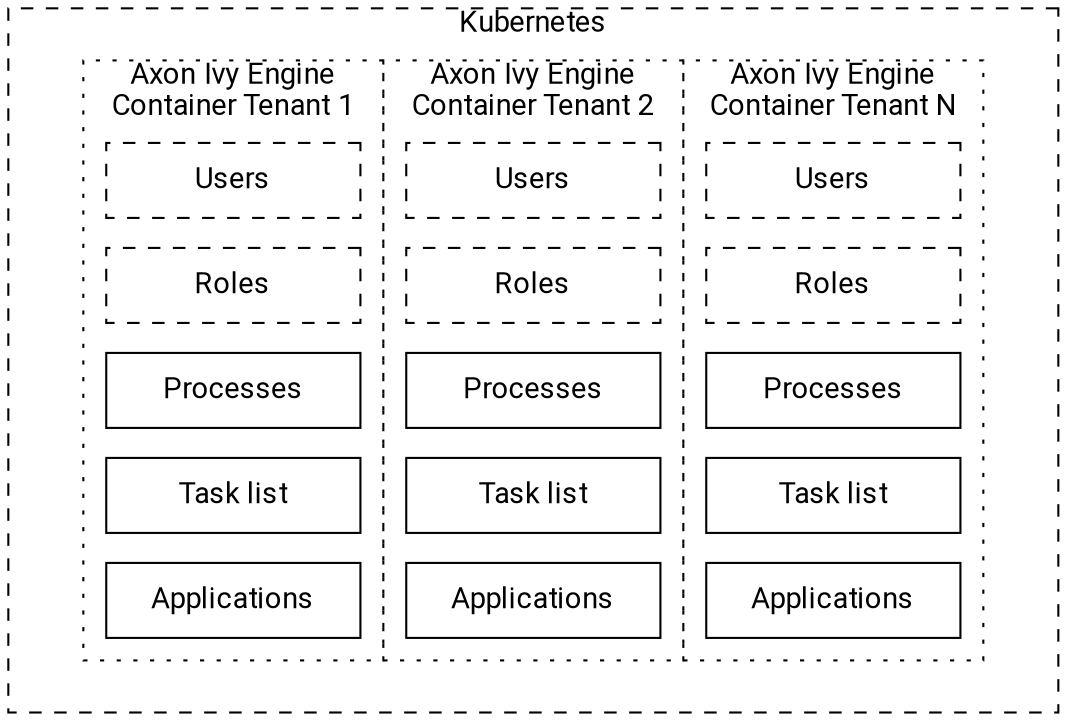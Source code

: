 digraph engine {
  layout=neato;
  node [shape=box, fontname="Roboto,Helvetica Neue,Arial,sans-serif", fixedsize="true", margin="0.1", width="1.7", height="0.5"]; 
  
  /* nodes */
  kubernetes [ label="Kubernetes", pos="0,0!" width=7 height=4.7 style="dashed" fontcolor="black" labelloc="t"];

  engine1 [ label="Axon Ivy Engine\nContainer Tenant 1", pos="-2,0.0!" width=2 height=4 style="dotted" fontcolor="black" labelloc="t"];
  engine2 [ label="Axon Ivy Engine\nContainer Tenant 2", pos="0,0.0!"  width=2 height=4 style="dotted" fontcolor="black" labelloc="t"];
  engineN [ label="Axon Ivy Engine\nContainer Tenant N", pos="2,0.0!"  width=2 height=4 style="dotted" fontcolor="black" labelloc="t"];

  users1        [ label="Users",                         pos="-2,1.2!",  width="1.7", height="0.5", style="dashed" fontcolor="black"];
  roles1        [ label="Roles",                         pos="-2,0.5!",  width="1.7", height="0.5", style="dashed" fontcolor="black"];
  processes1    [ label="Processes",                     pos="-2,-0.2!", width="1.7", height="0.5"];
  tasklist1     [ label="Task list",                     pos="-2,-0.9!", width="1.7", height="0.5"];
  applications1 [ label="Applications",                  pos="-2,-1.6!", width="1.7", height="0.5"];

  users2        [ label="Users",                         pos="0,1.2!",  width="1.7", height="0.5", style="dashed" fontcolor="black"];
  roles2        [ label="Roles",                         pos="0,0.5!",  width="1.7", height="0.5", style="dashed" fontcolor="black"];
  processes2    [ label="Processes",                     pos="0,-0.2!", width="1.7", height="0.5"];
  tasklist2     [ label="Task list",                     pos="0,-0.9!", width="1.7", height="0.5"];
  applications2 [ label="Applications",                  pos="0,-1.6!", width="1.7", height="0.5"];

  usersN        [ label="Users",                         pos="2,1.2!",  width="1.7", height="0.5", style="dashed" fontcolor="black"];
  rolesN        [ label="Roles",                         pos="2,0.5!",  width="1.7", height="0.5", style="dashed" fontcolor="black"];
  processesN    [ label="Processes",                     pos="2,-0.2!", width="1.7", height="0.5"];
  tasklistN     [ label="Task list",                     pos="2,-0.9!", width="1.7", height="0.5"];
  applicationsN [ label="Applications",                  pos="2,-1.6!", width="1.7", height="0.5"];

}

